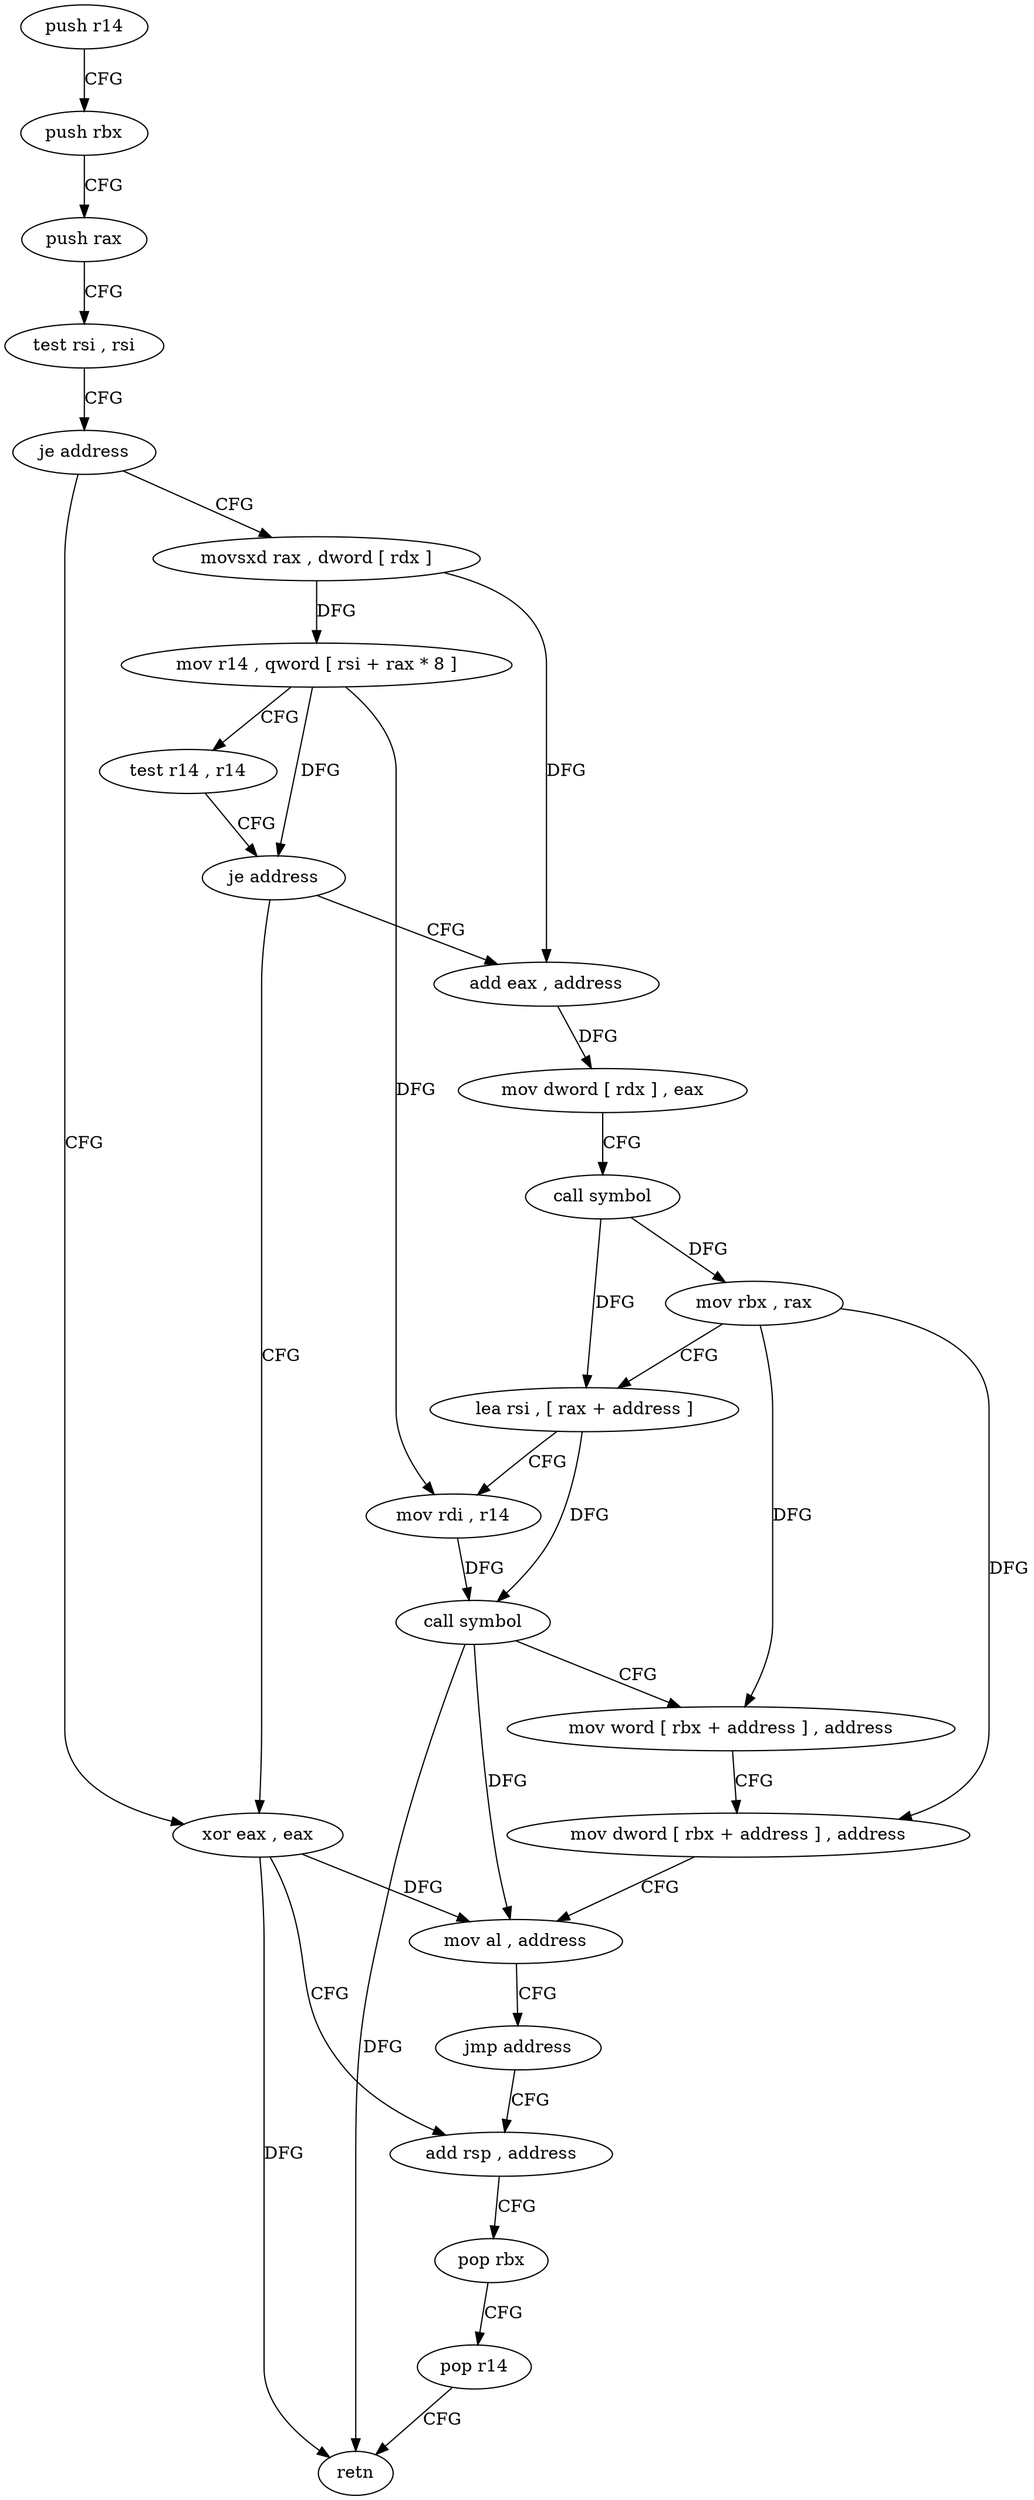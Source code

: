 digraph "func" {
"4244416" [label = "push r14" ]
"4244418" [label = "push rbx" ]
"4244419" [label = "push rax" ]
"4244420" [label = "test rsi , rsi" ]
"4244423" [label = "je address" ]
"4244479" [label = "xor eax , eax" ]
"4244425" [label = "movsxd rax , dword [ rdx ]" ]
"4244481" [label = "add rsp , address" ]
"4244428" [label = "mov r14 , qword [ rsi + rax * 8 ]" ]
"4244432" [label = "test r14 , r14" ]
"4244435" [label = "je address" ]
"4244437" [label = "add eax , address" ]
"4244440" [label = "mov dword [ rdx ] , eax" ]
"4244442" [label = "call symbol" ]
"4244447" [label = "mov rbx , rax" ]
"4244450" [label = "lea rsi , [ rax + address ]" ]
"4244454" [label = "mov rdi , r14" ]
"4244457" [label = "call symbol" ]
"4244462" [label = "mov word [ rbx + address ] , address" ]
"4244468" [label = "mov dword [ rbx + address ] , address" ]
"4244475" [label = "mov al , address" ]
"4244477" [label = "jmp address" ]
"4244485" [label = "pop rbx" ]
"4244486" [label = "pop r14" ]
"4244488" [label = "retn" ]
"4244416" -> "4244418" [ label = "CFG" ]
"4244418" -> "4244419" [ label = "CFG" ]
"4244419" -> "4244420" [ label = "CFG" ]
"4244420" -> "4244423" [ label = "CFG" ]
"4244423" -> "4244479" [ label = "CFG" ]
"4244423" -> "4244425" [ label = "CFG" ]
"4244479" -> "4244481" [ label = "CFG" ]
"4244479" -> "4244488" [ label = "DFG" ]
"4244479" -> "4244475" [ label = "DFG" ]
"4244425" -> "4244428" [ label = "DFG" ]
"4244425" -> "4244437" [ label = "DFG" ]
"4244481" -> "4244485" [ label = "CFG" ]
"4244428" -> "4244432" [ label = "CFG" ]
"4244428" -> "4244435" [ label = "DFG" ]
"4244428" -> "4244454" [ label = "DFG" ]
"4244432" -> "4244435" [ label = "CFG" ]
"4244435" -> "4244479" [ label = "CFG" ]
"4244435" -> "4244437" [ label = "CFG" ]
"4244437" -> "4244440" [ label = "DFG" ]
"4244440" -> "4244442" [ label = "CFG" ]
"4244442" -> "4244447" [ label = "DFG" ]
"4244442" -> "4244450" [ label = "DFG" ]
"4244447" -> "4244450" [ label = "CFG" ]
"4244447" -> "4244462" [ label = "DFG" ]
"4244447" -> "4244468" [ label = "DFG" ]
"4244450" -> "4244454" [ label = "CFG" ]
"4244450" -> "4244457" [ label = "DFG" ]
"4244454" -> "4244457" [ label = "DFG" ]
"4244457" -> "4244462" [ label = "CFG" ]
"4244457" -> "4244488" [ label = "DFG" ]
"4244457" -> "4244475" [ label = "DFG" ]
"4244462" -> "4244468" [ label = "CFG" ]
"4244468" -> "4244475" [ label = "CFG" ]
"4244475" -> "4244477" [ label = "CFG" ]
"4244477" -> "4244481" [ label = "CFG" ]
"4244485" -> "4244486" [ label = "CFG" ]
"4244486" -> "4244488" [ label = "CFG" ]
}
